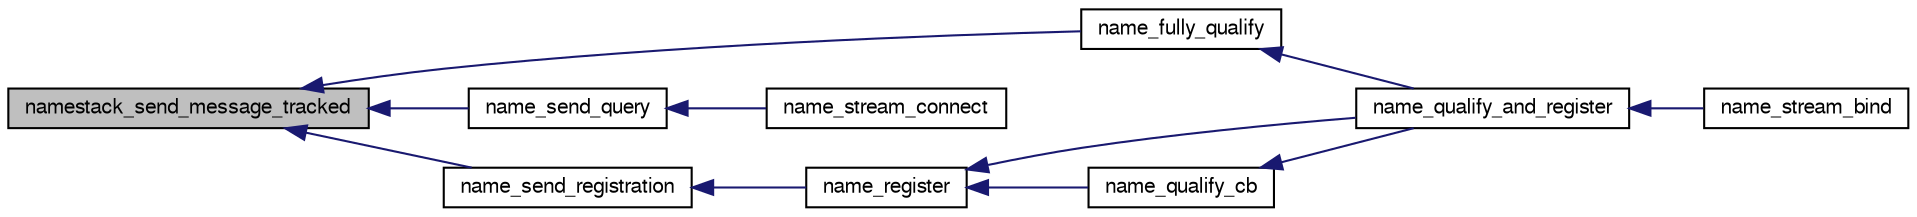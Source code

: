 digraph G
{
  edge [fontname="FreeSans",fontsize="10",labelfontname="FreeSans",labelfontsize="10"];
  node [fontname="FreeSans",fontsize="10",shape=record];
  rankdir=LR;
  Node1 [label="namestack_send_message_tracked",height=0.2,width=0.4,color="black", fillcolor="grey75", style="filled" fontcolor="black"];
  Node1 -> Node2 [dir=back,color="midnightblue",fontsize="10",style="solid",fontname="FreeSans"];
  Node2 [label="name_fully_qualify",height=0.2,width=0.4,color="black", fillcolor="white", style="filled",URL="$namestack__priv_8h.html#ac90990b1e38414ac068ce97f0c469e4e"];
  Node2 -> Node3 [dir=back,color="midnightblue",fontsize="10",style="solid",fontname="FreeSans"];
  Node3 [label="name_qualify_and_register",height=0.2,width=0.4,color="black", fillcolor="white", style="filled",URL="$af__name_8c.html#a7b361fea06308c8ad46651ac195033b0"];
  Node3 -> Node4 [dir=back,color="midnightblue",fontsize="10",style="solid",fontname="FreeSans"];
  Node4 [label="name_stream_bind",height=0.2,width=0.4,color="black", fillcolor="white", style="filled",URL="$af__name_8c.html#a3a2adf5361993cef9bbe48178469714f"];
  Node1 -> Node5 [dir=back,color="midnightblue",fontsize="10",style="solid",fontname="FreeSans"];
  Node5 [label="name_send_query",height=0.2,width=0.4,color="black", fillcolor="white", style="filled",URL="$namestack__priv_8h.html#af9ebf7c5c4b9e21647f9fad73789d1c4"];
  Node5 -> Node6 [dir=back,color="midnightblue",fontsize="10",style="solid",fontname="FreeSans"];
  Node6 [label="name_stream_connect",height=0.2,width=0.4,color="black", fillcolor="white", style="filled",URL="$af__name_8c.html#a739a9be9b64d10189c9e88f6d28491ee"];
  Node1 -> Node7 [dir=back,color="midnightblue",fontsize="10",style="solid",fontname="FreeSans"];
  Node7 [label="name_send_registration",height=0.2,width=0.4,color="black", fillcolor="white", style="filled",URL="$namestack__priv_8h.html#ab952bacca3b7e5f0795ba6304a36cfd4"];
  Node7 -> Node8 [dir=back,color="midnightblue",fontsize="10",style="solid",fontname="FreeSans"];
  Node8 [label="name_register",height=0.2,width=0.4,color="black", fillcolor="white", style="filled",URL="$af__name_8c.html#af7bcfb1b057d29df2729a1aad286c6ec"];
  Node8 -> Node3 [dir=back,color="midnightblue",fontsize="10",style="solid",fontname="FreeSans"];
  Node8 -> Node9 [dir=back,color="midnightblue",fontsize="10",style="solid",fontname="FreeSans"];
  Node9 [label="name_qualify_cb",height=0.2,width=0.4,color="black", fillcolor="white", style="filled",URL="$af__name_8c.html#a2d725a6eb751e0f660eba52d2a76249b"];
  Node9 -> Node3 [dir=back,color="midnightblue",fontsize="10",style="solid",fontname="FreeSans"];
}
